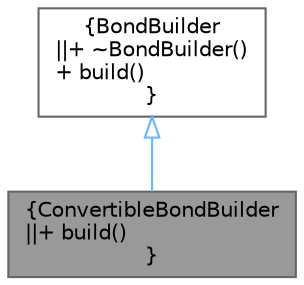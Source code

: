 digraph "ConvertibleBondBuilder"
{
 // INTERACTIVE_SVG=YES
 // LATEX_PDF_SIZE
  bgcolor="transparent";
  edge [fontname=Helvetica,fontsize=10,labelfontname=Helvetica,labelfontsize=10];
  node [fontname=Helvetica,fontsize=10,shape=box,height=0.2,width=0.4];
  Node1 [label="{ConvertibleBondBuilder\n||+ build()\l}",height=0.2,width=0.4,color="gray40", fillcolor="grey60", style="filled", fontcolor="black",tooltip=" "];
  Node2 -> Node1 [dir="back",color="steelblue1",style="solid",arrowtail="onormal"];
  Node2 [label="{BondBuilder\n||+ ~BondBuilder()\l+ build()\l}",height=0.2,width=0.4,color="gray40", fillcolor="white", style="filled",URL="$structore_1_1data_1_1_bond_builder.html",tooltip="Bond Factory that builds bonds from reference data."];
}
